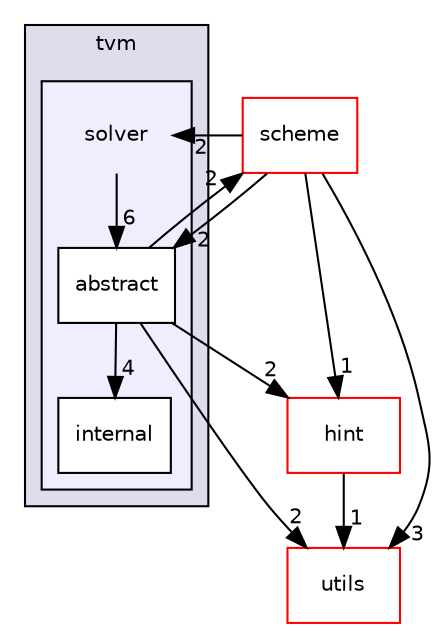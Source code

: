 digraph "include/tvm/solver" {
  compound=true
  node [ fontsize="10", fontname="Helvetica"];
  edge [ labelfontsize="10", labelfontname="Helvetica"];
  subgraph clusterdir_b4c7d8e826c599ba55146c099a14beb5 {
    graph [ bgcolor="#ddddee", pencolor="black", label="tvm" fontname="Helvetica", fontsize="10", URL="dir_b4c7d8e826c599ba55146c099a14beb5.html"]
  subgraph clusterdir_cd62ff3f67c488611cd9ffc617bc0d4a {
    graph [ bgcolor="#eeeeff", pencolor="black", label="" URL="dir_cd62ff3f67c488611cd9ffc617bc0d4a.html"];
    dir_cd62ff3f67c488611cd9ffc617bc0d4a [shape=plaintext label="solver"];
    dir_b2cafb07201e725d493e5231c9833d80 [shape=box label="abstract" color="black" fillcolor="white" style="filled" URL="dir_b2cafb07201e725d493e5231c9833d80.html"];
    dir_8679b0fbb08ca6194387597835b1e602 [shape=box label="internal" color="black" fillcolor="white" style="filled" URL="dir_8679b0fbb08ca6194387597835b1e602.html"];
  }
  }
  dir_02c2fac6d932f25932ff780d6d7745ad [shape=box label="utils" fillcolor="white" style="filled" color="red" URL="dir_02c2fac6d932f25932ff780d6d7745ad.html"];
  dir_70f4842f3eba0a62b03727d95fc3dfc9 [shape=box label="hint" fillcolor="white" style="filled" color="red" URL="dir_70f4842f3eba0a62b03727d95fc3dfc9.html"];
  dir_2692b72ddc0701b0608665f2dcf95618 [shape=box label="scheme" fillcolor="white" style="filled" color="red" URL="dir_2692b72ddc0701b0608665f2dcf95618.html"];
  dir_cd62ff3f67c488611cd9ffc617bc0d4a->dir_b2cafb07201e725d493e5231c9833d80 [headlabel="6", labeldistance=1.5 headhref="dir_000029_000030.html"];
  dir_b2cafb07201e725d493e5231c9833d80->dir_8679b0fbb08ca6194387597835b1e602 [headlabel="4", labeldistance=1.5 headhref="dir_000030_000031.html"];
  dir_b2cafb07201e725d493e5231c9833d80->dir_02c2fac6d932f25932ff780d6d7745ad [headlabel="2", labeldistance=1.5 headhref="dir_000030_000033.html"];
  dir_b2cafb07201e725d493e5231c9833d80->dir_70f4842f3eba0a62b03727d95fc3dfc9 [headlabel="2", labeldistance=1.5 headhref="dir_000030_000020.html"];
  dir_b2cafb07201e725d493e5231c9833d80->dir_2692b72ddc0701b0608665f2dcf95618 [headlabel="2", labeldistance=1.5 headhref="dir_000030_000026.html"];
  dir_70f4842f3eba0a62b03727d95fc3dfc9->dir_02c2fac6d932f25932ff780d6d7745ad [headlabel="1", labeldistance=1.5 headhref="dir_000020_000033.html"];
  dir_2692b72ddc0701b0608665f2dcf95618->dir_cd62ff3f67c488611cd9ffc617bc0d4a [headlabel="2", labeldistance=1.5 headhref="dir_000026_000029.html"];
  dir_2692b72ddc0701b0608665f2dcf95618->dir_02c2fac6d932f25932ff780d6d7745ad [headlabel="3", labeldistance=1.5 headhref="dir_000026_000033.html"];
  dir_2692b72ddc0701b0608665f2dcf95618->dir_b2cafb07201e725d493e5231c9833d80 [headlabel="2", labeldistance=1.5 headhref="dir_000026_000030.html"];
  dir_2692b72ddc0701b0608665f2dcf95618->dir_70f4842f3eba0a62b03727d95fc3dfc9 [headlabel="1", labeldistance=1.5 headhref="dir_000026_000020.html"];
}
